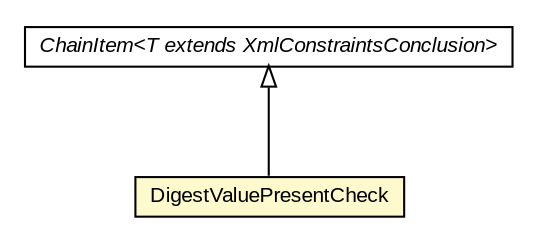 #!/usr/local/bin/dot
#
# Class diagram 
# Generated by UMLGraph version R5_6-24-gf6e263 (http://www.umlgraph.org/)
#

digraph G {
	edge [fontname="arial",fontsize=10,labelfontname="arial",labelfontsize=10];
	node [fontname="arial",fontsize=10,shape=plaintext];
	nodesep=0.25;
	ranksep=0.5;
	// eu.europa.esig.dss.validation.process.ChainItem<T extends eu.europa.esig.dss.jaxb.detailedreport.XmlConstraintsConclusion>
	c336528 [label=<<table title="eu.europa.esig.dss.validation.process.ChainItem" border="0" cellborder="1" cellspacing="0" cellpadding="2" port="p" href="../../../ChainItem.html">
		<tr><td><table border="0" cellspacing="0" cellpadding="1">
<tr><td align="center" balign="center"><font face="arial italic"> ChainItem&lt;T extends XmlConstraintsConclusion&gt; </font></td></tr>
		</table></td></tr>
		</table>>, URL="../../../ChainItem.html", fontname="arial", fontcolor="black", fontsize=10.0];
	// eu.europa.esig.dss.validation.process.bbb.isc.checks.DigestValuePresentCheck
	c336552 [label=<<table title="eu.europa.esig.dss.validation.process.bbb.isc.checks.DigestValuePresentCheck" border="0" cellborder="1" cellspacing="0" cellpadding="2" port="p" bgcolor="lemonChiffon" href="./DigestValuePresentCheck.html">
		<tr><td><table border="0" cellspacing="0" cellpadding="1">
<tr><td align="center" balign="center"> DigestValuePresentCheck </td></tr>
		</table></td></tr>
		</table>>, URL="./DigestValuePresentCheck.html", fontname="arial", fontcolor="black", fontsize=10.0];
	//eu.europa.esig.dss.validation.process.bbb.isc.checks.DigestValuePresentCheck extends eu.europa.esig.dss.validation.process.ChainItem<eu.europa.esig.dss.jaxb.detailedreport.XmlISC>
	c336528:p -> c336552:p [dir=back,arrowtail=empty];
}

